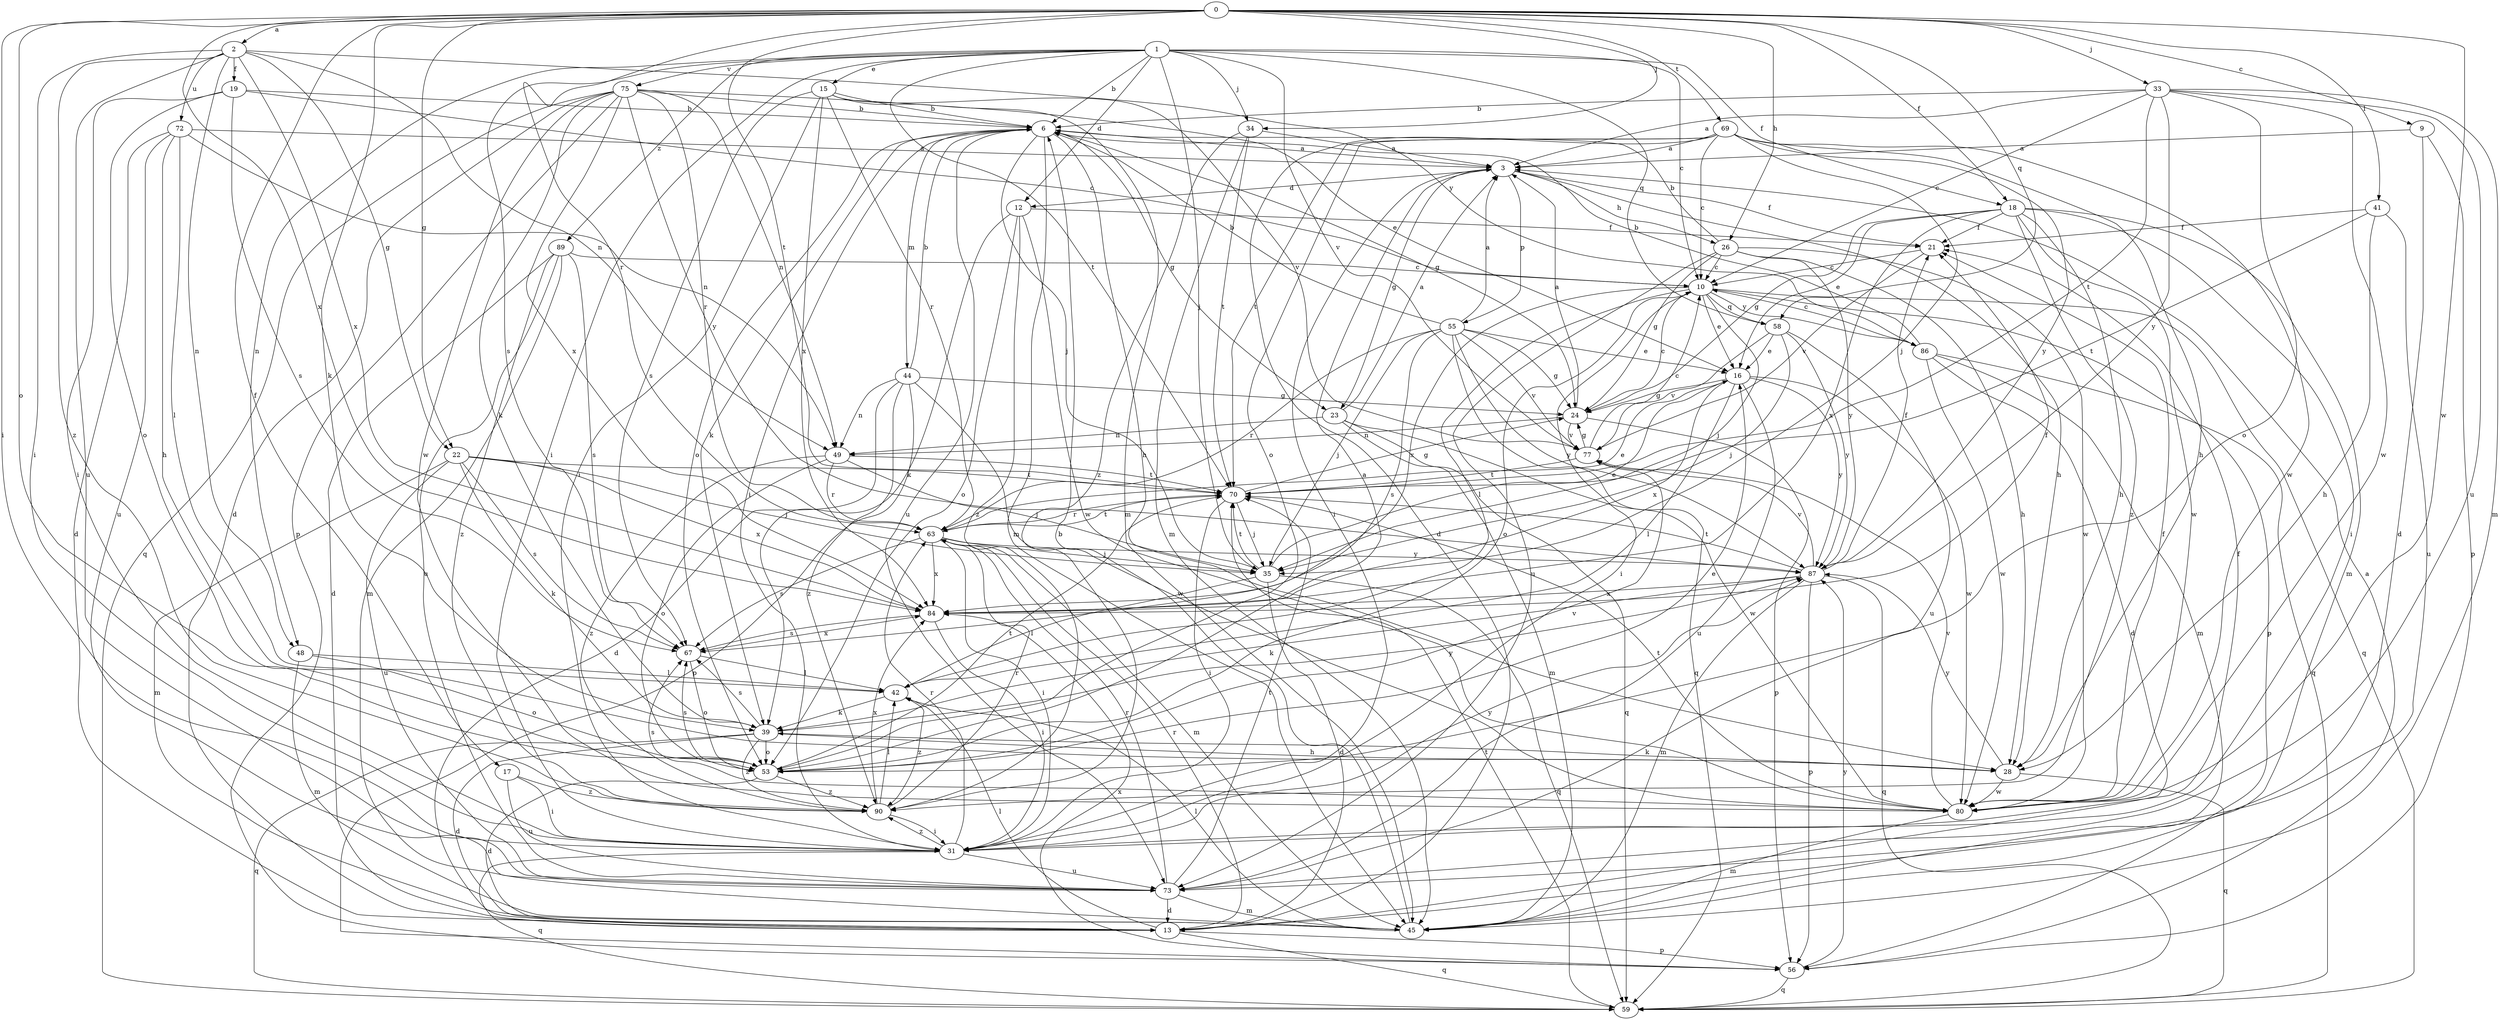strict digraph  {
0;
1;
2;
3;
6;
9;
10;
12;
13;
15;
16;
17;
18;
19;
21;
22;
23;
24;
26;
28;
31;
33;
34;
35;
39;
41;
42;
44;
45;
48;
49;
53;
55;
56;
58;
59;
63;
67;
69;
70;
72;
73;
75;
77;
80;
84;
86;
87;
89;
90;
0 -> 2  [label=a];
0 -> 9  [label=c];
0 -> 17  [label=f];
0 -> 18  [label=f];
0 -> 22  [label=g];
0 -> 26  [label=h];
0 -> 31  [label=i];
0 -> 33  [label=j];
0 -> 34  [label=j];
0 -> 39  [label=k];
0 -> 41  [label=l];
0 -> 53  [label=o];
0 -> 58  [label=q];
0 -> 63  [label=r];
0 -> 69  [label=t];
0 -> 70  [label=t];
0 -> 80  [label=w];
0 -> 84  [label=x];
1 -> 6  [label=b];
1 -> 10  [label=c];
1 -> 12  [label=d];
1 -> 15  [label=e];
1 -> 18  [label=f];
1 -> 31  [label=i];
1 -> 34  [label=j];
1 -> 35  [label=j];
1 -> 48  [label=n];
1 -> 58  [label=q];
1 -> 67  [label=s];
1 -> 70  [label=t];
1 -> 75  [label=v];
1 -> 77  [label=v];
1 -> 89  [label=z];
2 -> 19  [label=f];
2 -> 22  [label=g];
2 -> 31  [label=i];
2 -> 48  [label=n];
2 -> 49  [label=n];
2 -> 72  [label=u];
2 -> 73  [label=u];
2 -> 84  [label=x];
2 -> 86  [label=y];
2 -> 90  [label=z];
3 -> 12  [label=d];
3 -> 21  [label=f];
3 -> 23  [label=g];
3 -> 26  [label=h];
3 -> 28  [label=h];
3 -> 31  [label=i];
3 -> 55  [label=p];
6 -> 3  [label=a];
6 -> 23  [label=g];
6 -> 24  [label=g];
6 -> 28  [label=h];
6 -> 31  [label=i];
6 -> 35  [label=j];
6 -> 39  [label=k];
6 -> 44  [label=m];
6 -> 45  [label=m];
6 -> 53  [label=o];
6 -> 73  [label=u];
9 -> 3  [label=a];
9 -> 13  [label=d];
9 -> 56  [label=p];
10 -> 16  [label=e];
10 -> 31  [label=i];
10 -> 35  [label=j];
10 -> 42  [label=l];
10 -> 53  [label=o];
10 -> 56  [label=p];
10 -> 58  [label=q];
10 -> 59  [label=q];
10 -> 84  [label=x];
10 -> 86  [label=y];
12 -> 21  [label=f];
12 -> 39  [label=k];
12 -> 53  [label=o];
12 -> 80  [label=w];
12 -> 90  [label=z];
13 -> 42  [label=l];
13 -> 56  [label=p];
13 -> 59  [label=q];
13 -> 63  [label=r];
15 -> 6  [label=b];
15 -> 31  [label=i];
15 -> 45  [label=m];
15 -> 63  [label=r];
15 -> 67  [label=s];
15 -> 77  [label=v];
15 -> 84  [label=x];
16 -> 24  [label=g];
16 -> 42  [label=l];
16 -> 73  [label=u];
16 -> 80  [label=w];
16 -> 84  [label=x];
16 -> 87  [label=y];
17 -> 31  [label=i];
17 -> 73  [label=u];
17 -> 90  [label=z];
18 -> 16  [label=e];
18 -> 21  [label=f];
18 -> 24  [label=g];
18 -> 28  [label=h];
18 -> 31  [label=i];
18 -> 45  [label=m];
18 -> 80  [label=w];
18 -> 84  [label=x];
18 -> 90  [label=z];
19 -> 6  [label=b];
19 -> 10  [label=c];
19 -> 31  [label=i];
19 -> 53  [label=o];
19 -> 67  [label=s];
21 -> 10  [label=c];
21 -> 77  [label=v];
22 -> 35  [label=j];
22 -> 39  [label=k];
22 -> 45  [label=m];
22 -> 67  [label=s];
22 -> 70  [label=t];
22 -> 73  [label=u];
22 -> 84  [label=x];
23 -> 3  [label=a];
23 -> 45  [label=m];
23 -> 49  [label=n];
23 -> 59  [label=q];
23 -> 80  [label=w];
24 -> 3  [label=a];
24 -> 10  [label=c];
24 -> 49  [label=n];
24 -> 56  [label=p];
24 -> 77  [label=v];
26 -> 6  [label=b];
26 -> 10  [label=c];
26 -> 24  [label=g];
26 -> 28  [label=h];
26 -> 73  [label=u];
26 -> 80  [label=w];
26 -> 87  [label=y];
28 -> 39  [label=k];
28 -> 59  [label=q];
28 -> 80  [label=w];
28 -> 87  [label=y];
31 -> 21  [label=f];
31 -> 59  [label=q];
31 -> 63  [label=r];
31 -> 73  [label=u];
31 -> 87  [label=y];
31 -> 90  [label=z];
33 -> 3  [label=a];
33 -> 6  [label=b];
33 -> 10  [label=c];
33 -> 45  [label=m];
33 -> 53  [label=o];
33 -> 70  [label=t];
33 -> 73  [label=u];
33 -> 80  [label=w];
33 -> 87  [label=y];
34 -> 3  [label=a];
34 -> 45  [label=m];
34 -> 70  [label=t];
34 -> 90  [label=z];
35 -> 13  [label=d];
35 -> 16  [label=e];
35 -> 42  [label=l];
35 -> 59  [label=q];
35 -> 70  [label=t];
39 -> 13  [label=d];
39 -> 28  [label=h];
39 -> 53  [label=o];
39 -> 59  [label=q];
39 -> 67  [label=s];
39 -> 87  [label=y];
39 -> 90  [label=z];
41 -> 21  [label=f];
41 -> 28  [label=h];
41 -> 70  [label=t];
41 -> 73  [label=u];
42 -> 39  [label=k];
42 -> 90  [label=z];
44 -> 6  [label=b];
44 -> 13  [label=d];
44 -> 24  [label=g];
44 -> 49  [label=n];
44 -> 56  [label=p];
44 -> 80  [label=w];
44 -> 90  [label=z];
45 -> 6  [label=b];
45 -> 42  [label=l];
48 -> 42  [label=l];
48 -> 45  [label=m];
48 -> 53  [label=o];
49 -> 35  [label=j];
49 -> 53  [label=o];
49 -> 63  [label=r];
49 -> 70  [label=t];
49 -> 90  [label=z];
53 -> 3  [label=a];
53 -> 13  [label=d];
53 -> 16  [label=e];
53 -> 67  [label=s];
53 -> 70  [label=t];
53 -> 77  [label=v];
53 -> 90  [label=z];
55 -> 3  [label=a];
55 -> 6  [label=b];
55 -> 16  [label=e];
55 -> 24  [label=g];
55 -> 35  [label=j];
55 -> 59  [label=q];
55 -> 63  [label=r];
55 -> 67  [label=s];
55 -> 77  [label=v];
55 -> 87  [label=y];
56 -> 3  [label=a];
56 -> 59  [label=q];
56 -> 84  [label=x];
56 -> 87  [label=y];
58 -> 16  [label=e];
58 -> 35  [label=j];
58 -> 73  [label=u];
58 -> 77  [label=v];
58 -> 87  [label=y];
59 -> 70  [label=t];
63 -> 16  [label=e];
63 -> 31  [label=i];
63 -> 35  [label=j];
63 -> 45  [label=m];
63 -> 67  [label=s];
63 -> 70  [label=t];
63 -> 84  [label=x];
63 -> 87  [label=y];
67 -> 42  [label=l];
67 -> 53  [label=o];
67 -> 84  [label=x];
69 -> 3  [label=a];
69 -> 10  [label=c];
69 -> 13  [label=d];
69 -> 28  [label=h];
69 -> 35  [label=j];
69 -> 53  [label=o];
69 -> 70  [label=t];
69 -> 80  [label=w];
69 -> 87  [label=y];
70 -> 24  [label=g];
70 -> 31  [label=i];
70 -> 35  [label=j];
70 -> 63  [label=r];
72 -> 3  [label=a];
72 -> 13  [label=d];
72 -> 28  [label=h];
72 -> 42  [label=l];
72 -> 49  [label=n];
72 -> 73  [label=u];
73 -> 13  [label=d];
73 -> 45  [label=m];
73 -> 63  [label=r];
73 -> 70  [label=t];
75 -> 6  [label=b];
75 -> 13  [label=d];
75 -> 16  [label=e];
75 -> 39  [label=k];
75 -> 49  [label=n];
75 -> 56  [label=p];
75 -> 59  [label=q];
75 -> 63  [label=r];
75 -> 80  [label=w];
75 -> 84  [label=x];
75 -> 87  [label=y];
77 -> 10  [label=c];
77 -> 24  [label=g];
77 -> 70  [label=t];
80 -> 21  [label=f];
80 -> 45  [label=m];
80 -> 67  [label=s];
80 -> 70  [label=t];
80 -> 77  [label=v];
84 -> 21  [label=f];
84 -> 31  [label=i];
84 -> 67  [label=s];
86 -> 6  [label=b];
86 -> 10  [label=c];
86 -> 13  [label=d];
86 -> 45  [label=m];
86 -> 59  [label=q];
86 -> 80  [label=w];
87 -> 21  [label=f];
87 -> 39  [label=k];
87 -> 45  [label=m];
87 -> 56  [label=p];
87 -> 59  [label=q];
87 -> 70  [label=t];
87 -> 77  [label=v];
87 -> 84  [label=x];
89 -> 10  [label=c];
89 -> 13  [label=d];
89 -> 45  [label=m];
89 -> 67  [label=s];
89 -> 73  [label=u];
89 -> 90  [label=z];
90 -> 31  [label=i];
90 -> 42  [label=l];
90 -> 63  [label=r];
90 -> 84  [label=x];
}
